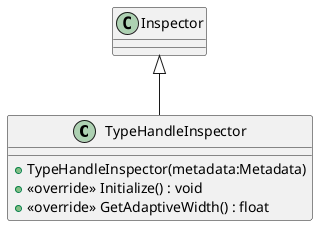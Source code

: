 @startuml
class TypeHandleInspector {
    + TypeHandleInspector(metadata:Metadata)
    + <<override>> Initialize() : void
    + <<override>> GetAdaptiveWidth() : float
}
Inspector <|-- TypeHandleInspector
@enduml
